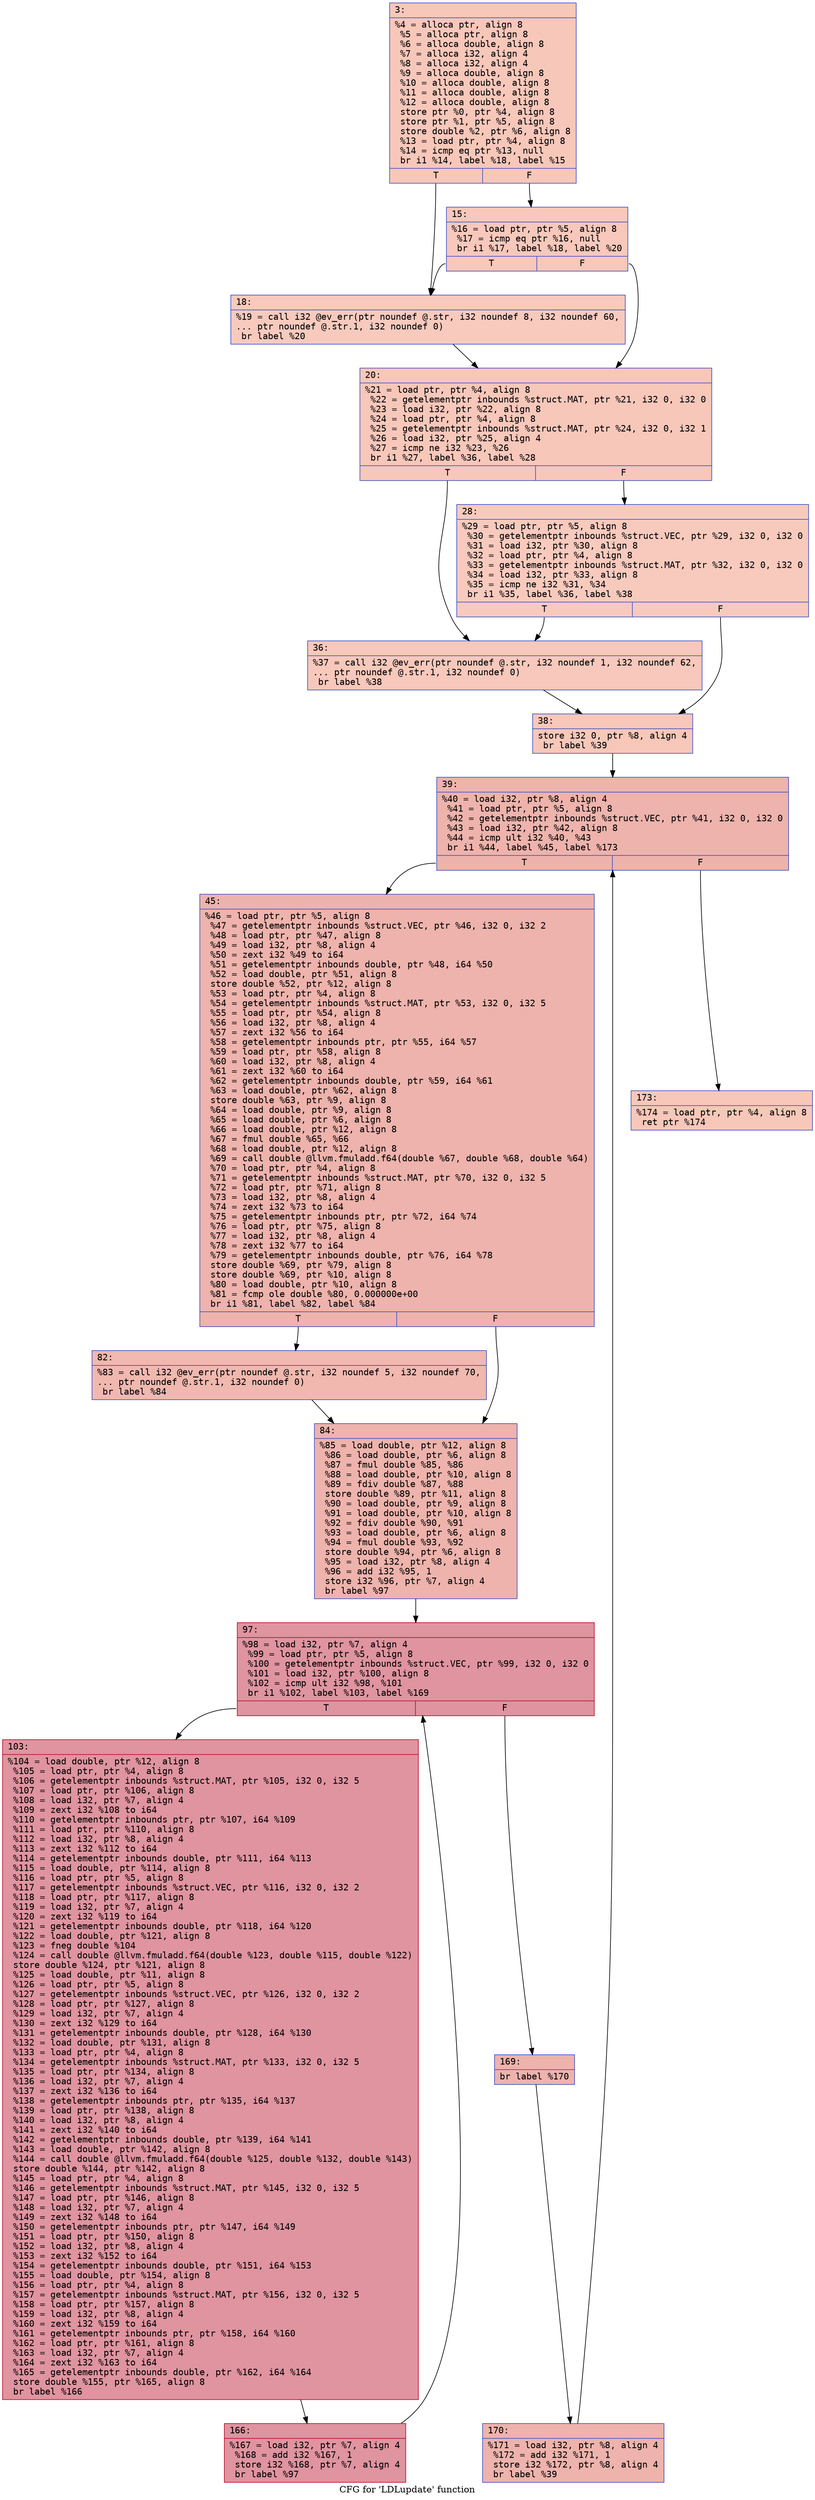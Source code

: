 digraph "CFG for 'LDLupdate' function" {
	label="CFG for 'LDLupdate' function";

	Node0x6000022f5e50 [shape=record,color="#3d50c3ff", style=filled, fillcolor="#ec7f6370" fontname="Courier",label="{3:\l|  %4 = alloca ptr, align 8\l  %5 = alloca ptr, align 8\l  %6 = alloca double, align 8\l  %7 = alloca i32, align 4\l  %8 = alloca i32, align 4\l  %9 = alloca double, align 8\l  %10 = alloca double, align 8\l  %11 = alloca double, align 8\l  %12 = alloca double, align 8\l  store ptr %0, ptr %4, align 8\l  store ptr %1, ptr %5, align 8\l  store double %2, ptr %6, align 8\l  %13 = load ptr, ptr %4, align 8\l  %14 = icmp eq ptr %13, null\l  br i1 %14, label %18, label %15\l|{<s0>T|<s1>F}}"];
	Node0x6000022f5e50:s0 -> Node0x6000022f5f40[tooltip="3 -> 18\nProbability 37.50%" ];
	Node0x6000022f5e50:s1 -> Node0x6000022f5ef0[tooltip="3 -> 15\nProbability 62.50%" ];
	Node0x6000022f5ef0 [shape=record,color="#3d50c3ff", style=filled, fillcolor="#ed836670" fontname="Courier",label="{15:\l|  %16 = load ptr, ptr %5, align 8\l  %17 = icmp eq ptr %16, null\l  br i1 %17, label %18, label %20\l|{<s0>T|<s1>F}}"];
	Node0x6000022f5ef0:s0 -> Node0x6000022f5f40[tooltip="15 -> 18\nProbability 37.50%" ];
	Node0x6000022f5ef0:s1 -> Node0x6000022f5f90[tooltip="15 -> 20\nProbability 62.50%" ];
	Node0x6000022f5f40 [shape=record,color="#3d50c3ff", style=filled, fillcolor="#ef886b70" fontname="Courier",label="{18:\l|  %19 = call i32 @ev_err(ptr noundef @.str, i32 noundef 8, i32 noundef 60,\l... ptr noundef @.str.1, i32 noundef 0)\l  br label %20\l}"];
	Node0x6000022f5f40 -> Node0x6000022f5f90[tooltip="18 -> 20\nProbability 100.00%" ];
	Node0x6000022f5f90 [shape=record,color="#3d50c3ff", style=filled, fillcolor="#ec7f6370" fontname="Courier",label="{20:\l|  %21 = load ptr, ptr %4, align 8\l  %22 = getelementptr inbounds %struct.MAT, ptr %21, i32 0, i32 0\l  %23 = load i32, ptr %22, align 8\l  %24 = load ptr, ptr %4, align 8\l  %25 = getelementptr inbounds %struct.MAT, ptr %24, i32 0, i32 1\l  %26 = load i32, ptr %25, align 4\l  %27 = icmp ne i32 %23, %26\l  br i1 %27, label %36, label %28\l|{<s0>T|<s1>F}}"];
	Node0x6000022f5f90:s0 -> Node0x6000022f6030[tooltip="20 -> 36\nProbability 50.00%" ];
	Node0x6000022f5f90:s1 -> Node0x6000022f5fe0[tooltip="20 -> 28\nProbability 50.00%" ];
	Node0x6000022f5fe0 [shape=record,color="#3d50c3ff", style=filled, fillcolor="#ef886b70" fontname="Courier",label="{28:\l|  %29 = load ptr, ptr %5, align 8\l  %30 = getelementptr inbounds %struct.VEC, ptr %29, i32 0, i32 0\l  %31 = load i32, ptr %30, align 8\l  %32 = load ptr, ptr %4, align 8\l  %33 = getelementptr inbounds %struct.MAT, ptr %32, i32 0, i32 0\l  %34 = load i32, ptr %33, align 8\l  %35 = icmp ne i32 %31, %34\l  br i1 %35, label %36, label %38\l|{<s0>T|<s1>F}}"];
	Node0x6000022f5fe0:s0 -> Node0x6000022f6030[tooltip="28 -> 36\nProbability 50.00%" ];
	Node0x6000022f5fe0:s1 -> Node0x6000022f6080[tooltip="28 -> 38\nProbability 50.00%" ];
	Node0x6000022f6030 [shape=record,color="#3d50c3ff", style=filled, fillcolor="#ed836670" fontname="Courier",label="{36:\l|  %37 = call i32 @ev_err(ptr noundef @.str, i32 noundef 1, i32 noundef 62,\l... ptr noundef @.str.1, i32 noundef 0)\l  br label %38\l}"];
	Node0x6000022f6030 -> Node0x6000022f6080[tooltip="36 -> 38\nProbability 100.00%" ];
	Node0x6000022f6080 [shape=record,color="#3d50c3ff", style=filled, fillcolor="#ec7f6370" fontname="Courier",label="{38:\l|  store i32 0, ptr %8, align 4\l  br label %39\l}"];
	Node0x6000022f6080 -> Node0x6000022f60d0[tooltip="38 -> 39\nProbability 100.00%" ];
	Node0x6000022f60d0 [shape=record,color="#3d50c3ff", style=filled, fillcolor="#d6524470" fontname="Courier",label="{39:\l|  %40 = load i32, ptr %8, align 4\l  %41 = load ptr, ptr %5, align 8\l  %42 = getelementptr inbounds %struct.VEC, ptr %41, i32 0, i32 0\l  %43 = load i32, ptr %42, align 8\l  %44 = icmp ult i32 %40, %43\l  br i1 %44, label %45, label %173\l|{<s0>T|<s1>F}}"];
	Node0x6000022f60d0:s0 -> Node0x6000022f6120[tooltip="39 -> 45\nProbability 96.88%" ];
	Node0x6000022f60d0:s1 -> Node0x6000022f63a0[tooltip="39 -> 173\nProbability 3.12%" ];
	Node0x6000022f6120 [shape=record,color="#3d50c3ff", style=filled, fillcolor="#d6524470" fontname="Courier",label="{45:\l|  %46 = load ptr, ptr %5, align 8\l  %47 = getelementptr inbounds %struct.VEC, ptr %46, i32 0, i32 2\l  %48 = load ptr, ptr %47, align 8\l  %49 = load i32, ptr %8, align 4\l  %50 = zext i32 %49 to i64\l  %51 = getelementptr inbounds double, ptr %48, i64 %50\l  %52 = load double, ptr %51, align 8\l  store double %52, ptr %12, align 8\l  %53 = load ptr, ptr %4, align 8\l  %54 = getelementptr inbounds %struct.MAT, ptr %53, i32 0, i32 5\l  %55 = load ptr, ptr %54, align 8\l  %56 = load i32, ptr %8, align 4\l  %57 = zext i32 %56 to i64\l  %58 = getelementptr inbounds ptr, ptr %55, i64 %57\l  %59 = load ptr, ptr %58, align 8\l  %60 = load i32, ptr %8, align 4\l  %61 = zext i32 %60 to i64\l  %62 = getelementptr inbounds double, ptr %59, i64 %61\l  %63 = load double, ptr %62, align 8\l  store double %63, ptr %9, align 8\l  %64 = load double, ptr %9, align 8\l  %65 = load double, ptr %6, align 8\l  %66 = load double, ptr %12, align 8\l  %67 = fmul double %65, %66\l  %68 = load double, ptr %12, align 8\l  %69 = call double @llvm.fmuladd.f64(double %67, double %68, double %64)\l  %70 = load ptr, ptr %4, align 8\l  %71 = getelementptr inbounds %struct.MAT, ptr %70, i32 0, i32 5\l  %72 = load ptr, ptr %71, align 8\l  %73 = load i32, ptr %8, align 4\l  %74 = zext i32 %73 to i64\l  %75 = getelementptr inbounds ptr, ptr %72, i64 %74\l  %76 = load ptr, ptr %75, align 8\l  %77 = load i32, ptr %8, align 4\l  %78 = zext i32 %77 to i64\l  %79 = getelementptr inbounds double, ptr %76, i64 %78\l  store double %69, ptr %79, align 8\l  store double %69, ptr %10, align 8\l  %80 = load double, ptr %10, align 8\l  %81 = fcmp ole double %80, 0.000000e+00\l  br i1 %81, label %82, label %84\l|{<s0>T|<s1>F}}"];
	Node0x6000022f6120:s0 -> Node0x6000022f6170[tooltip="45 -> 82\nProbability 50.00%" ];
	Node0x6000022f6120:s1 -> Node0x6000022f61c0[tooltip="45 -> 84\nProbability 50.00%" ];
	Node0x6000022f6170 [shape=record,color="#3d50c3ff", style=filled, fillcolor="#dc5d4a70" fontname="Courier",label="{82:\l|  %83 = call i32 @ev_err(ptr noundef @.str, i32 noundef 5, i32 noundef 70,\l... ptr noundef @.str.1, i32 noundef 0)\l  br label %84\l}"];
	Node0x6000022f6170 -> Node0x6000022f61c0[tooltip="82 -> 84\nProbability 100.00%" ];
	Node0x6000022f61c0 [shape=record,color="#3d50c3ff", style=filled, fillcolor="#d6524470" fontname="Courier",label="{84:\l|  %85 = load double, ptr %12, align 8\l  %86 = load double, ptr %6, align 8\l  %87 = fmul double %85, %86\l  %88 = load double, ptr %10, align 8\l  %89 = fdiv double %87, %88\l  store double %89, ptr %11, align 8\l  %90 = load double, ptr %9, align 8\l  %91 = load double, ptr %10, align 8\l  %92 = fdiv double %90, %91\l  %93 = load double, ptr %6, align 8\l  %94 = fmul double %93, %92\l  store double %94, ptr %6, align 8\l  %95 = load i32, ptr %8, align 4\l  %96 = add i32 %95, 1\l  store i32 %96, ptr %7, align 4\l  br label %97\l}"];
	Node0x6000022f61c0 -> Node0x6000022f6210[tooltip="84 -> 97\nProbability 100.00%" ];
	Node0x6000022f6210 [shape=record,color="#b70d28ff", style=filled, fillcolor="#b70d2870" fontname="Courier",label="{97:\l|  %98 = load i32, ptr %7, align 4\l  %99 = load ptr, ptr %5, align 8\l  %100 = getelementptr inbounds %struct.VEC, ptr %99, i32 0, i32 0\l  %101 = load i32, ptr %100, align 8\l  %102 = icmp ult i32 %98, %101\l  br i1 %102, label %103, label %169\l|{<s0>T|<s1>F}}"];
	Node0x6000022f6210:s0 -> Node0x6000022f6260[tooltip="97 -> 103\nProbability 96.88%" ];
	Node0x6000022f6210:s1 -> Node0x6000022f6300[tooltip="97 -> 169\nProbability 3.12%" ];
	Node0x6000022f6260 [shape=record,color="#b70d28ff", style=filled, fillcolor="#b70d2870" fontname="Courier",label="{103:\l|  %104 = load double, ptr %12, align 8\l  %105 = load ptr, ptr %4, align 8\l  %106 = getelementptr inbounds %struct.MAT, ptr %105, i32 0, i32 5\l  %107 = load ptr, ptr %106, align 8\l  %108 = load i32, ptr %7, align 4\l  %109 = zext i32 %108 to i64\l  %110 = getelementptr inbounds ptr, ptr %107, i64 %109\l  %111 = load ptr, ptr %110, align 8\l  %112 = load i32, ptr %8, align 4\l  %113 = zext i32 %112 to i64\l  %114 = getelementptr inbounds double, ptr %111, i64 %113\l  %115 = load double, ptr %114, align 8\l  %116 = load ptr, ptr %5, align 8\l  %117 = getelementptr inbounds %struct.VEC, ptr %116, i32 0, i32 2\l  %118 = load ptr, ptr %117, align 8\l  %119 = load i32, ptr %7, align 4\l  %120 = zext i32 %119 to i64\l  %121 = getelementptr inbounds double, ptr %118, i64 %120\l  %122 = load double, ptr %121, align 8\l  %123 = fneg double %104\l  %124 = call double @llvm.fmuladd.f64(double %123, double %115, double %122)\l  store double %124, ptr %121, align 8\l  %125 = load double, ptr %11, align 8\l  %126 = load ptr, ptr %5, align 8\l  %127 = getelementptr inbounds %struct.VEC, ptr %126, i32 0, i32 2\l  %128 = load ptr, ptr %127, align 8\l  %129 = load i32, ptr %7, align 4\l  %130 = zext i32 %129 to i64\l  %131 = getelementptr inbounds double, ptr %128, i64 %130\l  %132 = load double, ptr %131, align 8\l  %133 = load ptr, ptr %4, align 8\l  %134 = getelementptr inbounds %struct.MAT, ptr %133, i32 0, i32 5\l  %135 = load ptr, ptr %134, align 8\l  %136 = load i32, ptr %7, align 4\l  %137 = zext i32 %136 to i64\l  %138 = getelementptr inbounds ptr, ptr %135, i64 %137\l  %139 = load ptr, ptr %138, align 8\l  %140 = load i32, ptr %8, align 4\l  %141 = zext i32 %140 to i64\l  %142 = getelementptr inbounds double, ptr %139, i64 %141\l  %143 = load double, ptr %142, align 8\l  %144 = call double @llvm.fmuladd.f64(double %125, double %132, double %143)\l  store double %144, ptr %142, align 8\l  %145 = load ptr, ptr %4, align 8\l  %146 = getelementptr inbounds %struct.MAT, ptr %145, i32 0, i32 5\l  %147 = load ptr, ptr %146, align 8\l  %148 = load i32, ptr %7, align 4\l  %149 = zext i32 %148 to i64\l  %150 = getelementptr inbounds ptr, ptr %147, i64 %149\l  %151 = load ptr, ptr %150, align 8\l  %152 = load i32, ptr %8, align 4\l  %153 = zext i32 %152 to i64\l  %154 = getelementptr inbounds double, ptr %151, i64 %153\l  %155 = load double, ptr %154, align 8\l  %156 = load ptr, ptr %4, align 8\l  %157 = getelementptr inbounds %struct.MAT, ptr %156, i32 0, i32 5\l  %158 = load ptr, ptr %157, align 8\l  %159 = load i32, ptr %8, align 4\l  %160 = zext i32 %159 to i64\l  %161 = getelementptr inbounds ptr, ptr %158, i64 %160\l  %162 = load ptr, ptr %161, align 8\l  %163 = load i32, ptr %7, align 4\l  %164 = zext i32 %163 to i64\l  %165 = getelementptr inbounds double, ptr %162, i64 %164\l  store double %155, ptr %165, align 8\l  br label %166\l}"];
	Node0x6000022f6260 -> Node0x6000022f62b0[tooltip="103 -> 166\nProbability 100.00%" ];
	Node0x6000022f62b0 [shape=record,color="#b70d28ff", style=filled, fillcolor="#b70d2870" fontname="Courier",label="{166:\l|  %167 = load i32, ptr %7, align 4\l  %168 = add i32 %167, 1\l  store i32 %168, ptr %7, align 4\l  br label %97\l}"];
	Node0x6000022f62b0 -> Node0x6000022f6210[tooltip="166 -> 97\nProbability 100.00%" ];
	Node0x6000022f6300 [shape=record,color="#3d50c3ff", style=filled, fillcolor="#d6524470" fontname="Courier",label="{169:\l|  br label %170\l}"];
	Node0x6000022f6300 -> Node0x6000022f6350[tooltip="169 -> 170\nProbability 100.00%" ];
	Node0x6000022f6350 [shape=record,color="#3d50c3ff", style=filled, fillcolor="#d6524470" fontname="Courier",label="{170:\l|  %171 = load i32, ptr %8, align 4\l  %172 = add i32 %171, 1\l  store i32 %172, ptr %8, align 4\l  br label %39\l}"];
	Node0x6000022f6350 -> Node0x6000022f60d0[tooltip="170 -> 39\nProbability 100.00%" ];
	Node0x6000022f63a0 [shape=record,color="#3d50c3ff", style=filled, fillcolor="#ec7f6370" fontname="Courier",label="{173:\l|  %174 = load ptr, ptr %4, align 8\l  ret ptr %174\l}"];
}
